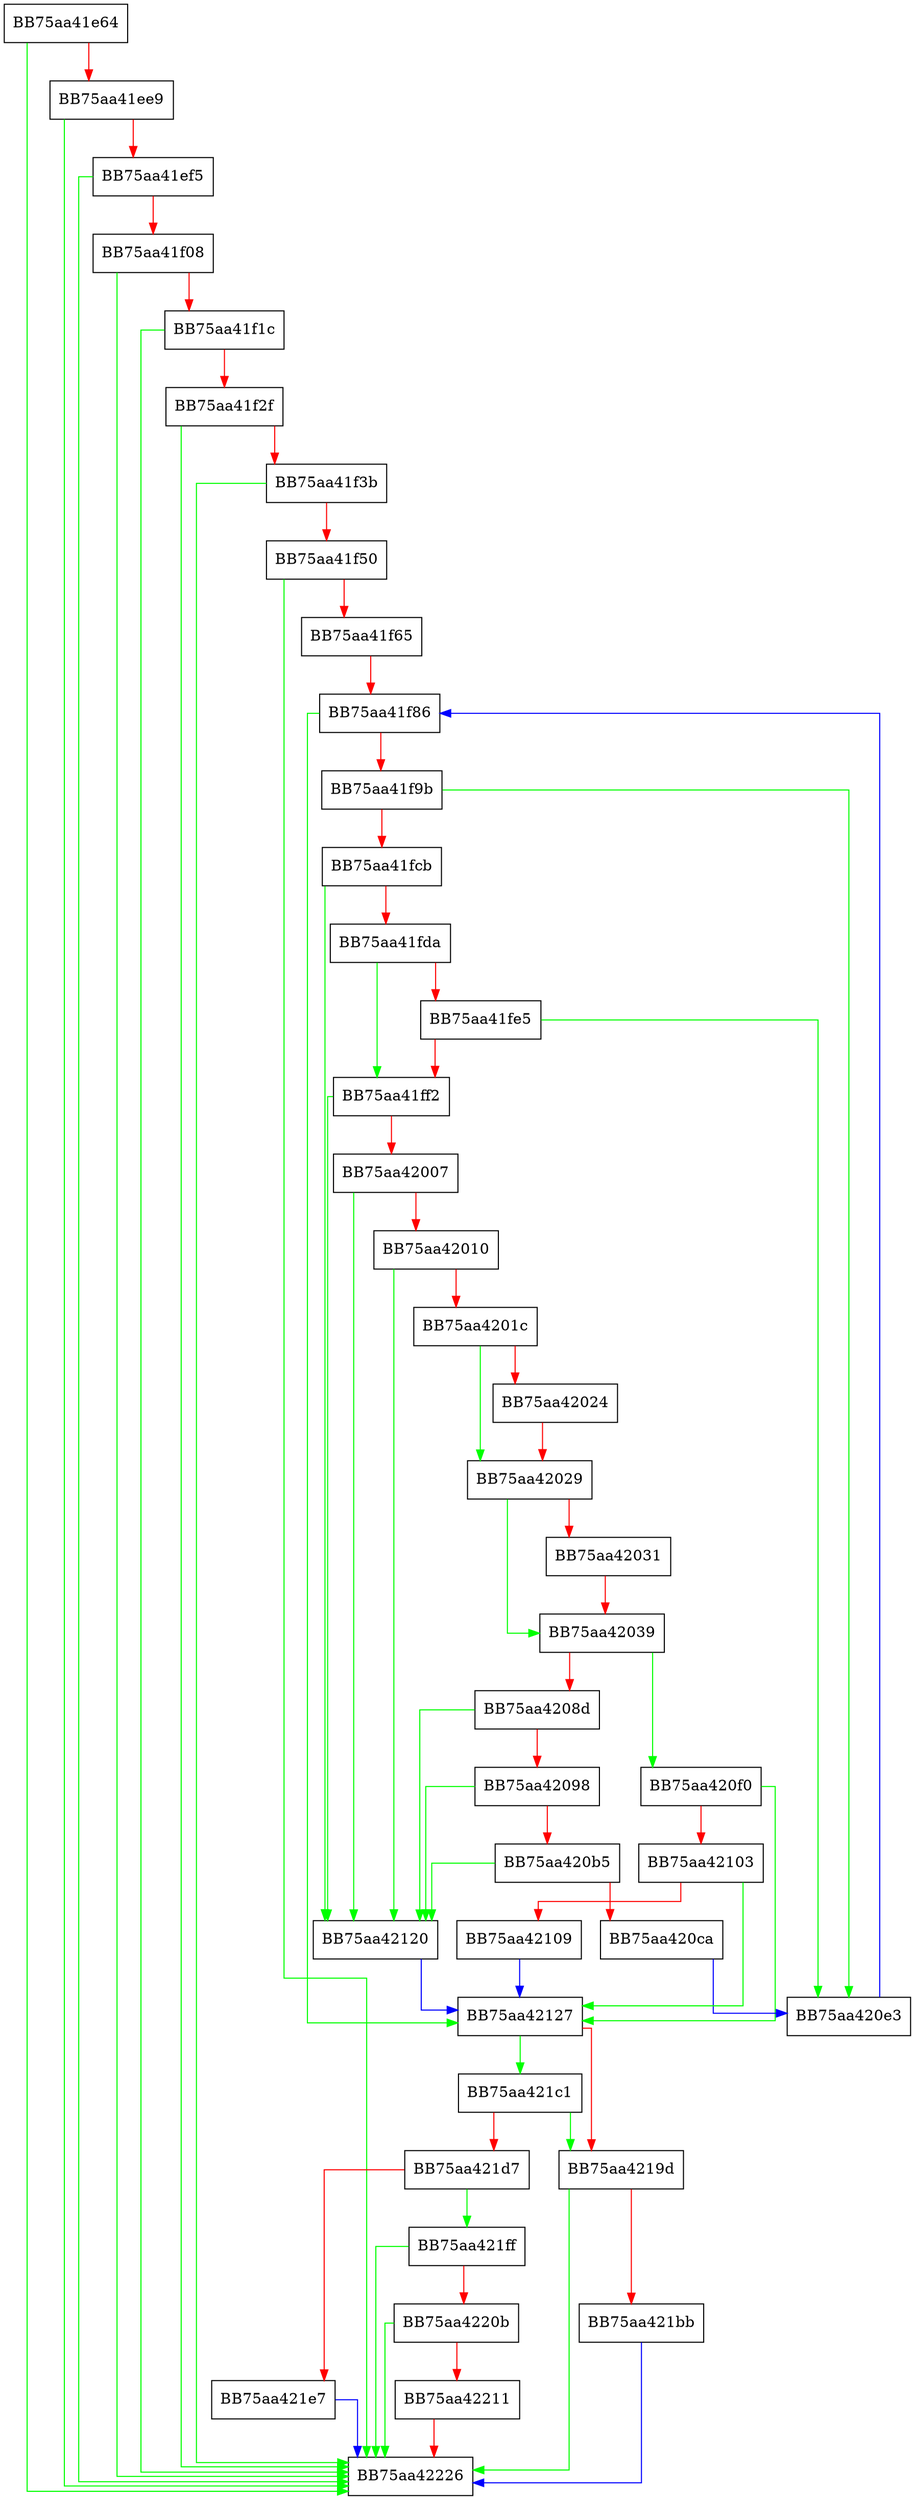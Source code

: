 digraph X5_ComputeCRC {
  node [shape="box"];
  graph [splines=ortho];
  BB75aa41e64 -> BB75aa42226 [color="green"];
  BB75aa41e64 -> BB75aa41ee9 [color="red"];
  BB75aa41ee9 -> BB75aa42226 [color="green"];
  BB75aa41ee9 -> BB75aa41ef5 [color="red"];
  BB75aa41ef5 -> BB75aa42226 [color="green"];
  BB75aa41ef5 -> BB75aa41f08 [color="red"];
  BB75aa41f08 -> BB75aa42226 [color="green"];
  BB75aa41f08 -> BB75aa41f1c [color="red"];
  BB75aa41f1c -> BB75aa42226 [color="green"];
  BB75aa41f1c -> BB75aa41f2f [color="red"];
  BB75aa41f2f -> BB75aa42226 [color="green"];
  BB75aa41f2f -> BB75aa41f3b [color="red"];
  BB75aa41f3b -> BB75aa42226 [color="green"];
  BB75aa41f3b -> BB75aa41f50 [color="red"];
  BB75aa41f50 -> BB75aa42226 [color="green"];
  BB75aa41f50 -> BB75aa41f65 [color="red"];
  BB75aa41f65 -> BB75aa41f86 [color="red"];
  BB75aa41f86 -> BB75aa42127 [color="green"];
  BB75aa41f86 -> BB75aa41f9b [color="red"];
  BB75aa41f9b -> BB75aa420e3 [color="green"];
  BB75aa41f9b -> BB75aa41fcb [color="red"];
  BB75aa41fcb -> BB75aa42120 [color="green"];
  BB75aa41fcb -> BB75aa41fda [color="red"];
  BB75aa41fda -> BB75aa41ff2 [color="green"];
  BB75aa41fda -> BB75aa41fe5 [color="red"];
  BB75aa41fe5 -> BB75aa420e3 [color="green"];
  BB75aa41fe5 -> BB75aa41ff2 [color="red"];
  BB75aa41ff2 -> BB75aa42120 [color="green"];
  BB75aa41ff2 -> BB75aa42007 [color="red"];
  BB75aa42007 -> BB75aa42120 [color="green"];
  BB75aa42007 -> BB75aa42010 [color="red"];
  BB75aa42010 -> BB75aa42120 [color="green"];
  BB75aa42010 -> BB75aa4201c [color="red"];
  BB75aa4201c -> BB75aa42029 [color="green"];
  BB75aa4201c -> BB75aa42024 [color="red"];
  BB75aa42024 -> BB75aa42029 [color="red"];
  BB75aa42029 -> BB75aa42039 [color="green"];
  BB75aa42029 -> BB75aa42031 [color="red"];
  BB75aa42031 -> BB75aa42039 [color="red"];
  BB75aa42039 -> BB75aa420f0 [color="green"];
  BB75aa42039 -> BB75aa4208d [color="red"];
  BB75aa4208d -> BB75aa42120 [color="green"];
  BB75aa4208d -> BB75aa42098 [color="red"];
  BB75aa42098 -> BB75aa42120 [color="green"];
  BB75aa42098 -> BB75aa420b5 [color="red"];
  BB75aa420b5 -> BB75aa42120 [color="green"];
  BB75aa420b5 -> BB75aa420ca [color="red"];
  BB75aa420ca -> BB75aa420e3 [color="blue"];
  BB75aa420e3 -> BB75aa41f86 [color="blue"];
  BB75aa420f0 -> BB75aa42127 [color="green"];
  BB75aa420f0 -> BB75aa42103 [color="red"];
  BB75aa42103 -> BB75aa42127 [color="green"];
  BB75aa42103 -> BB75aa42109 [color="red"];
  BB75aa42109 -> BB75aa42127 [color="blue"];
  BB75aa42120 -> BB75aa42127 [color="blue"];
  BB75aa42127 -> BB75aa421c1 [color="green"];
  BB75aa42127 -> BB75aa4219d [color="red"];
  BB75aa4219d -> BB75aa42226 [color="green"];
  BB75aa4219d -> BB75aa421bb [color="red"];
  BB75aa421bb -> BB75aa42226 [color="blue"];
  BB75aa421c1 -> BB75aa4219d [color="green"];
  BB75aa421c1 -> BB75aa421d7 [color="red"];
  BB75aa421d7 -> BB75aa421ff [color="green"];
  BB75aa421d7 -> BB75aa421e7 [color="red"];
  BB75aa421e7 -> BB75aa42226 [color="blue"];
  BB75aa421ff -> BB75aa42226 [color="green"];
  BB75aa421ff -> BB75aa4220b [color="red"];
  BB75aa4220b -> BB75aa42226 [color="green"];
  BB75aa4220b -> BB75aa42211 [color="red"];
  BB75aa42211 -> BB75aa42226 [color="red"];
}